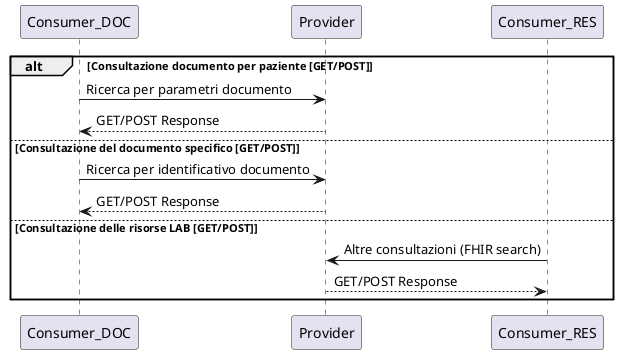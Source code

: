 @startuml
alt  Consultazione documento per paziente [GET/POST]
    Consumer_DOC -> Provider: Ricerca per parametri documento
    Provider --> Consumer_DOC: GET/POST Response
else  Consultazione del documento specifico [GET/POST]
    Consumer_DOC -> Provider: Ricerca per identificativo documento
    Provider --> Consumer_DOC: GET/POST Response 
else Consultazione delle risorse LAB [GET/POST]
    Consumer_RES -> Provider: Altre consultazioni (FHIR search)
    Provider --> Consumer_RES: GET/POST Response 
end
@enduml